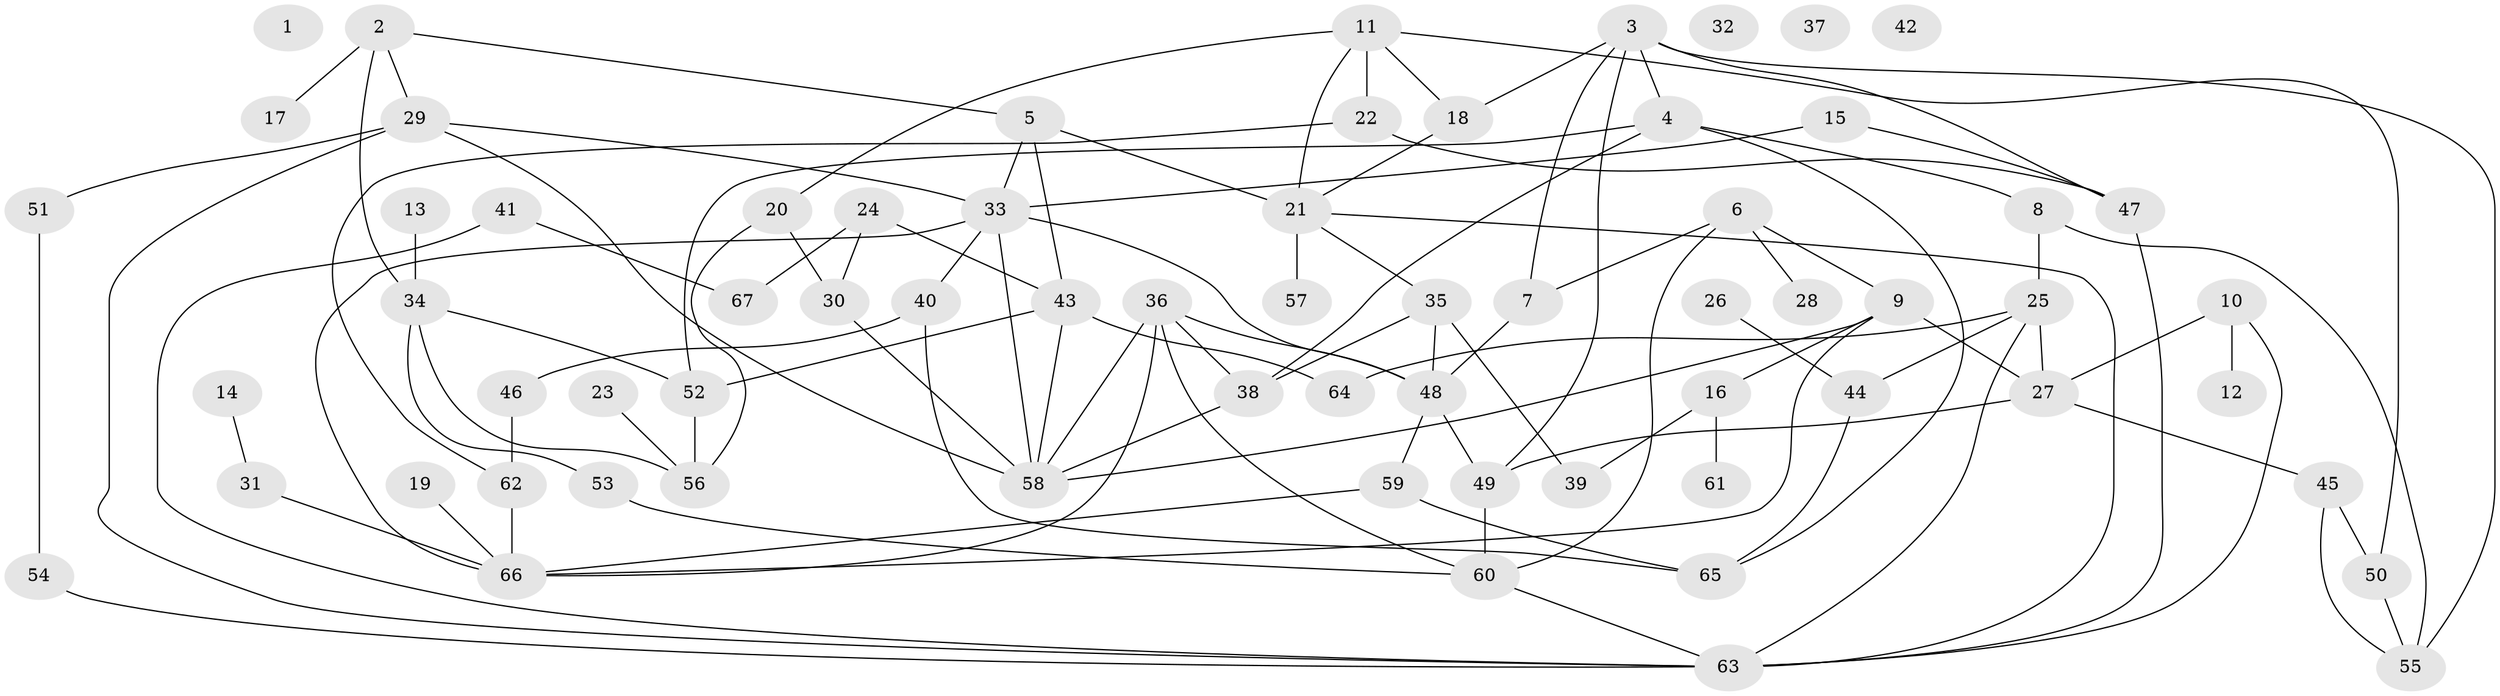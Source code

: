// coarse degree distribution, {7: 0.02702702702702703, 10: 0.02702702702702703, 11: 0.02702702702702703, 15: 0.02702702702702703, 3: 0.1891891891891892, 5: 0.13513513513513514, 1: 0.13513513513513514, 6: 0.02702702702702703, 4: 0.16216216216216217, 2: 0.21621621621621623, 8: 0.02702702702702703}
// Generated by graph-tools (version 1.1) at 2025/48/03/04/25 22:48:06]
// undirected, 67 vertices, 108 edges
graph export_dot {
  node [color=gray90,style=filled];
  1;
  2;
  3;
  4;
  5;
  6;
  7;
  8;
  9;
  10;
  11;
  12;
  13;
  14;
  15;
  16;
  17;
  18;
  19;
  20;
  21;
  22;
  23;
  24;
  25;
  26;
  27;
  28;
  29;
  30;
  31;
  32;
  33;
  34;
  35;
  36;
  37;
  38;
  39;
  40;
  41;
  42;
  43;
  44;
  45;
  46;
  47;
  48;
  49;
  50;
  51;
  52;
  53;
  54;
  55;
  56;
  57;
  58;
  59;
  60;
  61;
  62;
  63;
  64;
  65;
  66;
  67;
  2 -- 5;
  2 -- 17;
  2 -- 29;
  2 -- 34;
  3 -- 4;
  3 -- 7;
  3 -- 18;
  3 -- 47;
  3 -- 49;
  3 -- 55;
  4 -- 8;
  4 -- 38;
  4 -- 52;
  4 -- 65;
  5 -- 21;
  5 -- 33;
  5 -- 43;
  6 -- 7;
  6 -- 9;
  6 -- 28;
  6 -- 60;
  7 -- 48;
  8 -- 25;
  8 -- 55;
  9 -- 16;
  9 -- 27;
  9 -- 58;
  9 -- 66;
  10 -- 12;
  10 -- 27;
  10 -- 63;
  11 -- 18;
  11 -- 20;
  11 -- 21;
  11 -- 22;
  11 -- 50;
  13 -- 34;
  14 -- 31;
  15 -- 33;
  15 -- 47;
  16 -- 39;
  16 -- 61;
  18 -- 21;
  19 -- 66;
  20 -- 30;
  20 -- 56;
  21 -- 35;
  21 -- 57;
  21 -- 63;
  22 -- 47;
  22 -- 62;
  23 -- 56;
  24 -- 30;
  24 -- 43;
  24 -- 67;
  25 -- 27;
  25 -- 44;
  25 -- 63;
  25 -- 64;
  26 -- 44;
  27 -- 45;
  27 -- 49;
  29 -- 33;
  29 -- 51;
  29 -- 58;
  29 -- 63;
  30 -- 58;
  31 -- 66;
  33 -- 40;
  33 -- 48;
  33 -- 58;
  33 -- 66;
  34 -- 52;
  34 -- 53;
  34 -- 56;
  35 -- 38;
  35 -- 39;
  35 -- 48;
  36 -- 38;
  36 -- 48;
  36 -- 58;
  36 -- 60;
  36 -- 66;
  38 -- 58;
  40 -- 46;
  40 -- 65;
  41 -- 63;
  41 -- 67;
  43 -- 52;
  43 -- 58;
  43 -- 64;
  44 -- 65;
  45 -- 50;
  45 -- 55;
  46 -- 62;
  47 -- 63;
  48 -- 49;
  48 -- 59;
  49 -- 60;
  50 -- 55;
  51 -- 54;
  52 -- 56;
  53 -- 60;
  54 -- 63;
  59 -- 65;
  59 -- 66;
  60 -- 63;
  62 -- 66;
}
